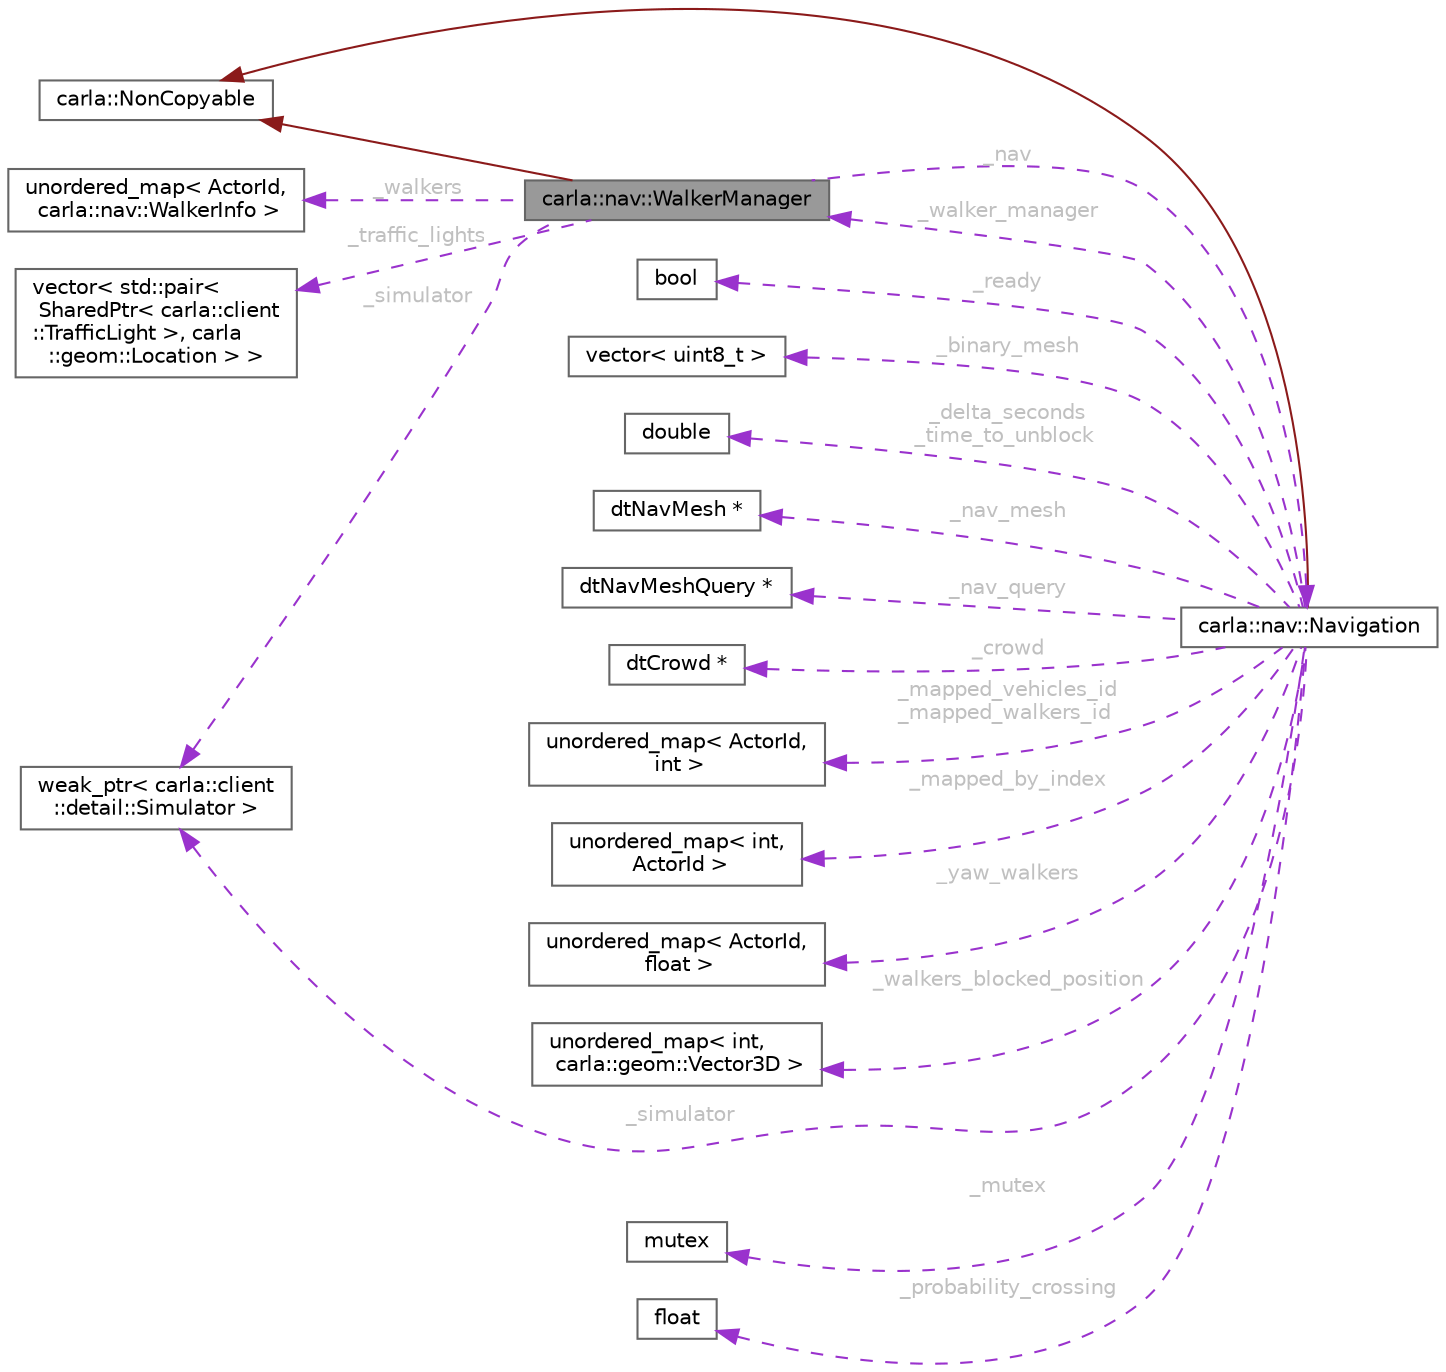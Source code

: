digraph "carla::nav::WalkerManager"
{
 // INTERACTIVE_SVG=YES
 // LATEX_PDF_SIZE
  bgcolor="transparent";
  edge [fontname=Helvetica,fontsize=10,labelfontname=Helvetica,labelfontsize=10];
  node [fontname=Helvetica,fontsize=10,shape=box,height=0.2,width=0.4];
  rankdir="LR";
  Node1 [id="Node000001",label="carla::nav::WalkerManager",height=0.2,width=0.4,color="gray40", fillcolor="grey60", style="filled", fontcolor="black",tooltip=" "];
  Node2 -> Node1 [id="edge1_Node000001_Node000002",dir="back",color="firebrick4",style="solid",tooltip=" "];
  Node2 [id="Node000002",label="carla::NonCopyable",height=0.2,width=0.4,color="gray40", fillcolor="white", style="filled",URL="$d4/d8b/classcarla_1_1NonCopyable.html",tooltip="Inherit (privately) to suppress copy/move construction and assignment."];
  Node3 -> Node1 [id="edge2_Node000001_Node000003",dir="back",color="darkorchid3",style="dashed",tooltip=" ",label=" _walkers",fontcolor="grey" ];
  Node3 [id="Node000003",label="unordered_map\< ActorId,\l carla::nav::WalkerInfo \>",height=0.2,width=0.4,color="gray40", fillcolor="white", style="filled",tooltip=" "];
  Node4 -> Node1 [id="edge3_Node000001_Node000004",dir="back",color="darkorchid3",style="dashed",tooltip=" ",label=" _traffic_lights",fontcolor="grey" ];
  Node4 [id="Node000004",label="vector\< std::pair\<\l SharedPtr\< carla::client\l::TrafficLight \>, carla\l::geom::Location \> \>",height=0.2,width=0.4,color="gray40", fillcolor="white", style="filled",tooltip=" "];
  Node5 -> Node1 [id="edge4_Node000001_Node000005",dir="back",color="darkorchid3",style="dashed",tooltip=" ",label=" _nav",fontcolor="grey" ];
  Node5 [id="Node000005",label="carla::nav::Navigation",height=0.2,width=0.4,color="gray40", fillcolor="white", style="filled",URL="$d9/dc2/classcarla_1_1nav_1_1Navigation.html",tooltip="Manage the pedestrians navigation, using the Recast & Detour library for low level calculations."];
  Node2 -> Node5 [id="edge5_Node000005_Node000002",dir="back",color="firebrick4",style="solid",tooltip=" "];
  Node6 -> Node5 [id="edge6_Node000005_Node000006",dir="back",color="darkorchid3",style="dashed",tooltip=" ",label=" _ready",fontcolor="grey" ];
  Node6 [id="Node000006",label="bool",height=0.2,width=0.4,color="gray40", fillcolor="white", style="filled",tooltip=" "];
  Node7 -> Node5 [id="edge7_Node000005_Node000007",dir="back",color="darkorchid3",style="dashed",tooltip=" ",label=" _binary_mesh",fontcolor="grey" ];
  Node7 [id="Node000007",label="vector\< uint8_t \>",height=0.2,width=0.4,color="gray40", fillcolor="white", style="filled",tooltip=" "];
  Node8 -> Node5 [id="edge8_Node000005_Node000008",dir="back",color="darkorchid3",style="dashed",tooltip=" ",label=" _delta_seconds\n_time_to_unblock",fontcolor="grey" ];
  Node8 [id="Node000008",label="double",height=0.2,width=0.4,color="gray40", fillcolor="white", style="filled",tooltip=" "];
  Node9 -> Node5 [id="edge9_Node000005_Node000009",dir="back",color="darkorchid3",style="dashed",tooltip=" ",label=" _nav_mesh",fontcolor="grey" ];
  Node9 [id="Node000009",label="dtNavMesh *",height=0.2,width=0.4,color="gray40", fillcolor="white", style="filled",tooltip=" "];
  Node10 -> Node5 [id="edge10_Node000005_Node000010",dir="back",color="darkorchid3",style="dashed",tooltip=" ",label=" _nav_query",fontcolor="grey" ];
  Node10 [id="Node000010",label="dtNavMeshQuery *",height=0.2,width=0.4,color="gray40", fillcolor="white", style="filled",tooltip=" "];
  Node11 -> Node5 [id="edge11_Node000005_Node000011",dir="back",color="darkorchid3",style="dashed",tooltip=" ",label=" _crowd",fontcolor="grey" ];
  Node11 [id="Node000011",label="dtCrowd *",height=0.2,width=0.4,color="gray40", fillcolor="white", style="filled",tooltip=" "];
  Node12 -> Node5 [id="edge12_Node000005_Node000012",dir="back",color="darkorchid3",style="dashed",tooltip=" ",label=" _mapped_vehicles_id\n_mapped_walkers_id",fontcolor="grey" ];
  Node12 [id="Node000012",label="unordered_map\< ActorId,\l int \>",height=0.2,width=0.4,color="gray40", fillcolor="white", style="filled",tooltip=" "];
  Node13 -> Node5 [id="edge13_Node000005_Node000013",dir="back",color="darkorchid3",style="dashed",tooltip=" ",label=" _mapped_by_index",fontcolor="grey" ];
  Node13 [id="Node000013",label="unordered_map\< int,\l ActorId \>",height=0.2,width=0.4,color="gray40", fillcolor="white", style="filled",tooltip=" "];
  Node14 -> Node5 [id="edge14_Node000005_Node000014",dir="back",color="darkorchid3",style="dashed",tooltip=" ",label=" _yaw_walkers",fontcolor="grey" ];
  Node14 [id="Node000014",label="unordered_map\< ActorId,\l float \>",height=0.2,width=0.4,color="gray40", fillcolor="white", style="filled",tooltip=" "];
  Node15 -> Node5 [id="edge15_Node000005_Node000015",dir="back",color="darkorchid3",style="dashed",tooltip=" ",label=" _walkers_blocked_position",fontcolor="grey" ];
  Node15 [id="Node000015",label="unordered_map\< int,\l carla::geom::Vector3D \>",height=0.2,width=0.4,color="gray40", fillcolor="white", style="filled",tooltip=" "];
  Node1 -> Node5 [id="edge16_Node000005_Node000001",dir="back",color="darkorchid3",style="dashed",tooltip=" ",label=" _walker_manager",fontcolor="grey" ];
  Node16 -> Node5 [id="edge17_Node000005_Node000016",dir="back",color="darkorchid3",style="dashed",tooltip=" ",label=" _simulator",fontcolor="grey" ];
  Node16 [id="Node000016",label="weak_ptr\< carla::client\l::detail::Simulator \>",height=0.2,width=0.4,color="gray40", fillcolor="white", style="filled",tooltip=" "];
  Node17 -> Node5 [id="edge18_Node000005_Node000017",dir="back",color="darkorchid3",style="dashed",tooltip=" ",label=" _mutex",fontcolor="grey" ];
  Node17 [id="Node000017",label="mutex",height=0.2,width=0.4,color="gray40", fillcolor="white", style="filled",tooltip=" "];
  Node18 -> Node5 [id="edge19_Node000005_Node000018",dir="back",color="darkorchid3",style="dashed",tooltip=" ",label=" _probability_crossing",fontcolor="grey" ];
  Node18 [id="Node000018",label="float",height=0.2,width=0.4,color="gray40", fillcolor="white", style="filled",tooltip=" "];
  Node16 -> Node1 [id="edge20_Node000001_Node000016",dir="back",color="darkorchid3",style="dashed",tooltip=" ",label=" _simulator",fontcolor="grey" ];
}
